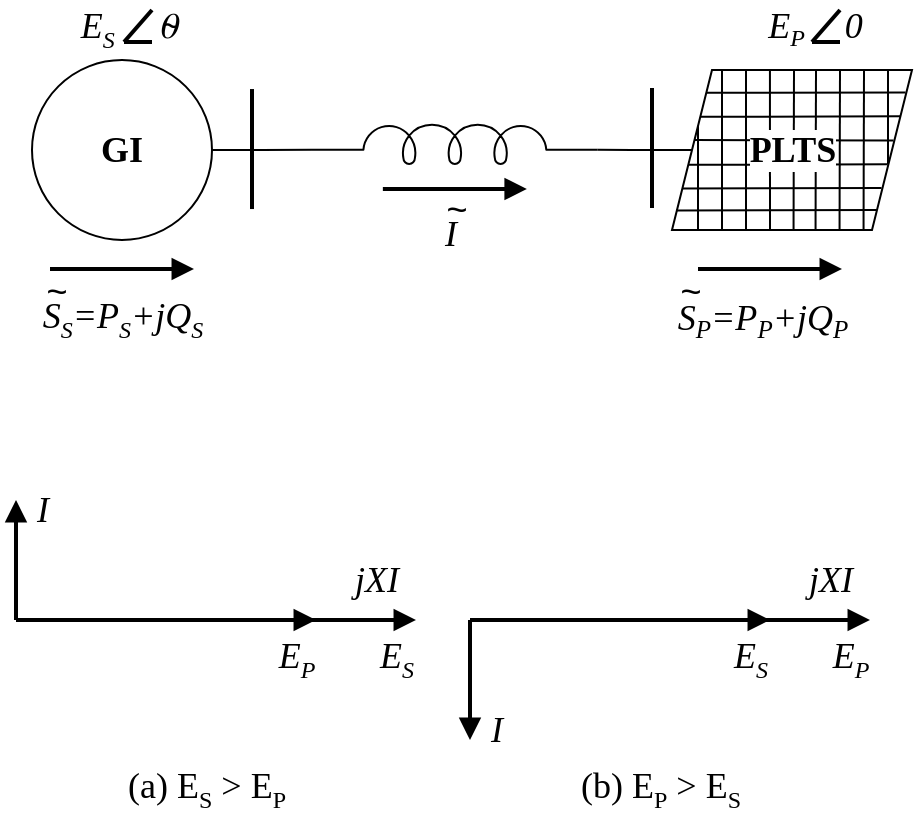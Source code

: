 <mxfile version="14.6.13" type="device"><diagram id="aN7lRzgVg91xiD-E5QHU" name="Page-1"><mxGraphModel dx="946" dy="640" grid="1" gridSize="10" guides="1" tooltips="1" connect="1" arrows="1" fold="1" page="1" pageScale="1" pageWidth="850" pageHeight="1100" math="0" shadow="0"><root><mxCell id="0"/><mxCell id="1" parent="0"/><mxCell id="f81DsE7QJg42vTaAS6lq-5" style="edgeStyle=orthogonalEdgeStyle;rounded=0;orthogonalLoop=1;jettySize=auto;html=1;entryX=0;entryY=0.645;entryDx=0;entryDy=0;entryPerimeter=0;endArrow=none;endFill=0;" parent="1" source="f81DsE7QJg42vTaAS6lq-1" target="f81DsE7QJg42vTaAS6lq-4" edge="1"><mxGeometry relative="1" as="geometry"/></mxCell><mxCell id="f81DsE7QJg42vTaAS6lq-1" value="&lt;b&gt;&lt;font style=&quot;font-size: 18px&quot;&gt;GI&lt;/font&gt;&lt;/b&gt;" style="ellipse;whiteSpace=wrap;html=1;aspect=fixed;fontFamily=Times New Roman;" parent="1" vertex="1"><mxGeometry x="208" y="120" width="90" height="90" as="geometry"/></mxCell><mxCell id="f81DsE7QJg42vTaAS6lq-6" style="edgeStyle=orthogonalEdgeStyle;rounded=0;orthogonalLoop=1;jettySize=auto;html=1;entryX=1;entryY=0.645;entryDx=0;entryDy=0;entryPerimeter=0;endArrow=none;endFill=0;exitX=0;exitY=0.5;exitDx=0;exitDy=0;" parent="1" source="f81DsE7QJg42vTaAS6lq-34" target="f81DsE7QJg42vTaAS6lq-4" edge="1"><mxGeometry relative="1" as="geometry"><mxPoint x="523.0" y="165.03" as="sourcePoint"/></mxGeometry></mxCell><mxCell id="f81DsE7QJg42vTaAS6lq-4" value="" style="pointerEvents=1;verticalLabelPosition=bottom;shadow=0;dashed=0;align=center;html=1;verticalAlign=top;shape=mxgraph.electrical.inductors.inductor_5;" parent="1" vertex="1"><mxGeometry x="348" y="152" width="142.86" height="20" as="geometry"/></mxCell><mxCell id="f81DsE7QJg42vTaAS6lq-7" value="" style="endArrow=none;html=1;strokeWidth=2;" parent="1" edge="1"><mxGeometry width="50" height="50" relative="1" as="geometry"><mxPoint x="318" y="194.52" as="sourcePoint"/><mxPoint x="318" y="134.52" as="targetPoint"/></mxGeometry></mxCell><mxCell id="f81DsE7QJg42vTaAS6lq-33" value="" style="group" parent="1" vertex="1" connectable="0"><mxGeometry x="528" y="125" width="120" height="80" as="geometry"/></mxCell><mxCell id="f81DsE7QJg42vTaAS6lq-34" value="" style="shape=parallelogram;perimeter=parallelogramPerimeter;whiteSpace=wrap;html=1;fixedSize=1;" parent="f81DsE7QJg42vTaAS6lq-33" vertex="1"><mxGeometry width="120" height="80" as="geometry"/></mxCell><mxCell id="f81DsE7QJg42vTaAS6lq-35" value="" style="endArrow=none;html=1;" parent="f81DsE7QJg42vTaAS6lq-33" edge="1"><mxGeometry x="-30" y="-8" width="50" height="50" as="geometry"><mxPoint x="13" y="28" as="sourcePoint"/><mxPoint x="13" y="80" as="targetPoint"/></mxGeometry></mxCell><mxCell id="f81DsE7QJg42vTaAS6lq-36" value="" style="endArrow=none;html=1;" parent="f81DsE7QJg42vTaAS6lq-33" edge="1"><mxGeometry x="-30" y="-8" width="50" height="50" as="geometry"><mxPoint x="25" as="sourcePoint"/><mxPoint x="25" y="80" as="targetPoint"/></mxGeometry></mxCell><mxCell id="f81DsE7QJg42vTaAS6lq-37" value="" style="endArrow=none;html=1;entryX=0;entryY=0;entryDx=0;entryDy=0;" parent="f81DsE7QJg42vTaAS6lq-33" edge="1"><mxGeometry x="-30" y="-11" width="50" height="50" as="geometry"><mxPoint x="37" as="sourcePoint"/><mxPoint x="37" y="80" as="targetPoint"/></mxGeometry></mxCell><mxCell id="f81DsE7QJg42vTaAS6lq-38" value="" style="endArrow=none;html=1;entryX=0;entryY=0;entryDx=0;entryDy=0;exitX=0.408;exitY=-0.006;exitDx=0;exitDy=0;exitPerimeter=0;" parent="f81DsE7QJg42vTaAS6lq-33" source="f81DsE7QJg42vTaAS6lq-34" edge="1"><mxGeometry x="-30" y="-15" width="50" height="50" as="geometry"><mxPoint x="49" y="-20" as="sourcePoint"/><mxPoint x="49" y="80" as="targetPoint"/></mxGeometry></mxCell><mxCell id="f81DsE7QJg42vTaAS6lq-39" value="" style="endArrow=none;html=1;entryX=0;entryY=0;entryDx=0;entryDy=0;exitX=0.973;exitY=0.14;exitDx=0;exitDy=0;exitPerimeter=0;" parent="f81DsE7QJg42vTaAS6lq-33" edge="1"><mxGeometry width="50" height="50" as="geometry"><mxPoint x="116.76" y="11.2" as="sourcePoint"/><mxPoint x="17.143" y="11.429" as="targetPoint"/></mxGeometry></mxCell><mxCell id="f81DsE7QJg42vTaAS6lq-40" value="" style="endArrow=none;html=1;entryX=0;entryY=0;entryDx=0;entryDy=0;exitX=0.954;exitY=0.277;exitDx=0;exitDy=0;exitPerimeter=0;" parent="f81DsE7QJg42vTaAS6lq-33" edge="1"><mxGeometry width="50" height="50" as="geometry"><mxPoint x="114.48" y="23.16" as="sourcePoint"/><mxPoint x="14.003" y="23.429" as="targetPoint"/></mxGeometry></mxCell><mxCell id="f81DsE7QJg42vTaAS6lq-41" value="" style="endArrow=none;html=1;exitX=0.973;exitY=0.14;exitDx=0;exitDy=0;exitPerimeter=0;" parent="f81DsE7QJg42vTaAS6lq-33" edge="1"><mxGeometry width="50" height="50" as="geometry"><mxPoint x="110.76" y="35.2" as="sourcePoint"/><mxPoint x="11" y="35" as="targetPoint"/></mxGeometry></mxCell><mxCell id="f81DsE7QJg42vTaAS6lq-42" value="" style="endArrow=none;html=1;entryX=0;entryY=0;entryDx=0;entryDy=0;exitX=0.907;exitY=0.552;exitDx=0;exitDy=0;exitPerimeter=0;" parent="f81DsE7QJg42vTaAS6lq-33" edge="1"><mxGeometry width="50" height="50" as="geometry"><mxPoint x="107.84" y="47.16" as="sourcePoint"/><mxPoint x="8.003" y="47.429" as="targetPoint"/></mxGeometry></mxCell><mxCell id="f81DsE7QJg42vTaAS6lq-43" value="" style="endArrow=none;html=1;entryX=0;entryY=0;entryDx=0;entryDy=0;exitX=0.973;exitY=0.14;exitDx=0;exitDy=0;exitPerimeter=0;" parent="f81DsE7QJg42vTaAS6lq-33" edge="1"><mxGeometry width="50" height="50" as="geometry"><mxPoint x="104.76" y="59.0" as="sourcePoint"/><mxPoint x="5.143" y="59.229" as="targetPoint"/></mxGeometry></mxCell><mxCell id="f81DsE7QJg42vTaAS6lq-44" value="" style="endArrow=none;html=1;entryX=0;entryY=0;entryDx=0;entryDy=0;exitX=0.954;exitY=0.277;exitDx=0;exitDy=0;exitPerimeter=0;" parent="f81DsE7QJg42vTaAS6lq-33" edge="1"><mxGeometry width="50" height="50" as="geometry"><mxPoint x="102.48" y="69.96" as="sourcePoint"/><mxPoint x="2.003" y="70.229" as="targetPoint"/></mxGeometry></mxCell><mxCell id="f81DsE7QJg42vTaAS6lq-45" value="" style="endArrow=none;html=1;entryX=0;entryY=0;entryDx=0;entryDy=0;" parent="f81DsE7QJg42vTaAS6lq-33" edge="1"><mxGeometry x="29.77" y="-3" width="50" height="50" as="geometry"><mxPoint x="61" as="sourcePoint"/><mxPoint x="60.77" y="80" as="targetPoint"/></mxGeometry></mxCell><mxCell id="f81DsE7QJg42vTaAS6lq-46" value="" style="endArrow=none;html=1;entryX=0;entryY=0;entryDx=0;entryDy=0;" parent="f81DsE7QJg42vTaAS6lq-33" edge="1"><mxGeometry x="28.77" y="-6" width="50" height="50" as="geometry"><mxPoint x="72" as="sourcePoint"/><mxPoint x="71.77" y="80" as="targetPoint"/></mxGeometry></mxCell><mxCell id="f81DsE7QJg42vTaAS6lq-47" value="" style="endArrow=none;html=1;" parent="f81DsE7QJg42vTaAS6lq-33" edge="1"><mxGeometry x="28.77" y="-8" width="50" height="50" as="geometry"><mxPoint x="84" as="sourcePoint"/><mxPoint x="83.77" y="80" as="targetPoint"/></mxGeometry></mxCell><mxCell id="f81DsE7QJg42vTaAS6lq-48" value="" style="endArrow=none;html=1;entryX=0;entryY=0;entryDx=0;entryDy=0;" parent="f81DsE7QJg42vTaAS6lq-33" edge="1"><mxGeometry x="28.77" y="-11" width="50" height="50" as="geometry"><mxPoint x="96" as="sourcePoint"/><mxPoint x="95.77" y="80" as="targetPoint"/></mxGeometry></mxCell><mxCell id="f81DsE7QJg42vTaAS6lq-49" value="" style="endArrow=none;html=1;exitX=0.9;exitY=0;exitDx=0;exitDy=0;exitPerimeter=0;" parent="f81DsE7QJg42vTaAS6lq-33" source="f81DsE7QJg42vTaAS6lq-34" edge="1"><mxGeometry x="28.77" y="2" width="50" height="50" as="geometry"><mxPoint x="108" y="10" as="sourcePoint"/><mxPoint x="108" y="47" as="targetPoint"/></mxGeometry></mxCell><mxCell id="f81DsE7QJg42vTaAS6lq-50" value="PLTS" style="text;html=1;align=center;verticalAlign=middle;resizable=0;points=[];autosize=1;strokeColor=none;fontSize=18;fontStyle=1;labelBackgroundColor=#ffffff;fontFamily=Times New Roman;" parent="f81DsE7QJg42vTaAS6lq-33" vertex="1"><mxGeometry x="30" y="25" width="60" height="30" as="geometry"/></mxCell><mxCell id="f81DsE7QJg42vTaAS6lq-51" value="" style="endArrow=none;html=1;strokeWidth=2;" parent="1" edge="1"><mxGeometry width="50" height="50" relative="1" as="geometry"><mxPoint x="518" y="194" as="sourcePoint"/><mxPoint x="518" y="134" as="targetPoint"/></mxGeometry></mxCell><mxCell id="f81DsE7QJg42vTaAS6lq-52" value="E&lt;sub&gt;&lt;font style=&quot;font-size: 12px&quot;&gt;S&amp;nbsp;&amp;nbsp;&lt;/font&gt;&lt;/sub&gt;&lt;sub&gt;&amp;nbsp; &amp;nbsp;&amp;nbsp;&lt;/sub&gt;⍬&lt;sub&gt;&amp;nbsp;&amp;nbsp;&lt;/sub&gt;" style="text;html=1;align=center;verticalAlign=middle;resizable=0;points=[];autosize=1;strokeColor=none;fontSize=18;fontStyle=2;fontFamily=Times New Roman;" parent="1" vertex="1"><mxGeometry x="225" y="90" width="70" height="30" as="geometry"/></mxCell><mxCell id="f81DsE7QJg42vTaAS6lq-55" value="" style="group" parent="1" vertex="1" connectable="0"><mxGeometry x="254" y="95" width="14" height="16" as="geometry"/></mxCell><mxCell id="f81DsE7QJg42vTaAS6lq-53" value="" style="endArrow=none;html=1;fontSize=18;strokeWidth=2;" parent="f81DsE7QJg42vTaAS6lq-55" edge="1"><mxGeometry width="50" height="50" relative="1" as="geometry"><mxPoint y="16" as="sourcePoint"/><mxPoint x="14" as="targetPoint"/></mxGeometry></mxCell><mxCell id="f81DsE7QJg42vTaAS6lq-54" value="" style="endArrow=none;html=1;fontSize=18;strokeWidth=2;" parent="f81DsE7QJg42vTaAS6lq-55" edge="1"><mxGeometry width="50" height="50" relative="1" as="geometry"><mxPoint y="16" as="sourcePoint"/><mxPoint x="14" y="16" as="targetPoint"/></mxGeometry></mxCell><mxCell id="f81DsE7QJg42vTaAS6lq-56" value="E&lt;sub&gt;&lt;font style=&quot;font-size: 12px&quot;&gt;P&amp;nbsp;&amp;nbsp;&lt;/font&gt;&lt;span style=&quot;font-size: 14px&quot;&gt;&amp;nbsp; &amp;nbsp; &lt;/span&gt;&lt;/sub&gt;&lt;span style=&quot;font-size: 18px&quot;&gt;0&lt;/span&gt;&lt;sub&gt;&amp;nbsp;&amp;nbsp;&lt;/sub&gt;" style="text;html=1;align=center;verticalAlign=middle;resizable=0;points=[];autosize=1;strokeColor=none;fontSize=18;fontStyle=2;fontFamily=Times New Roman;" parent="1" vertex="1"><mxGeometry x="568" y="90.0" width="70" height="30" as="geometry"/></mxCell><mxCell id="f81DsE7QJg42vTaAS6lq-57" value="" style="group" parent="1" vertex="1" connectable="0"><mxGeometry x="598" y="95" width="14" height="16" as="geometry"/></mxCell><mxCell id="f81DsE7QJg42vTaAS6lq-58" value="" style="endArrow=none;html=1;fontSize=18;strokeWidth=2;" parent="f81DsE7QJg42vTaAS6lq-57" edge="1"><mxGeometry width="50" height="50" relative="1" as="geometry"><mxPoint y="16" as="sourcePoint"/><mxPoint x="14" as="targetPoint"/></mxGeometry></mxCell><mxCell id="f81DsE7QJg42vTaAS6lq-59" value="" style="endArrow=none;html=1;fontSize=18;strokeWidth=2;" parent="f81DsE7QJg42vTaAS6lq-57" edge="1"><mxGeometry width="50" height="50" relative="1" as="geometry"><mxPoint y="16" as="sourcePoint"/><mxPoint x="14" y="16" as="targetPoint"/></mxGeometry></mxCell><mxCell id="f81DsE7QJg42vTaAS6lq-60" value="" style="endArrow=block;html=1;fontSize=18;strokeWidth=2;endFill=1;" parent="1" edge="1"><mxGeometry width="50" height="50" relative="1" as="geometry"><mxPoint x="217" y="224.52" as="sourcePoint"/><mxPoint x="289" y="224.52" as="targetPoint"/></mxGeometry></mxCell><mxCell id="f81DsE7QJg42vTaAS6lq-61" value="" style="endArrow=block;html=1;fontSize=18;strokeWidth=2;endFill=1;" parent="1" edge="1"><mxGeometry width="50" height="50" relative="1" as="geometry"><mxPoint x="541" y="224.52" as="sourcePoint"/><mxPoint x="613" y="224.52" as="targetPoint"/></mxGeometry></mxCell><mxCell id="f81DsE7QJg42vTaAS6lq-62" value="" style="endArrow=block;html=1;fontSize=18;strokeWidth=2;endFill=1;" parent="1" edge="1"><mxGeometry width="50" height="50" relative="1" as="geometry"><mxPoint x="383.43" y="184.52" as="sourcePoint"/><mxPoint x="455.43" y="184.52" as="targetPoint"/></mxGeometry></mxCell><mxCell id="f81DsE7QJg42vTaAS6lq-63" value="&lt;i&gt;I&lt;/i&gt;" style="text;html=1;align=center;verticalAlign=middle;resizable=0;points=[];autosize=1;strokeColor=none;fontSize=18;fontFamily=Times New Roman;" parent="1" vertex="1"><mxGeometry x="407" y="191.52" width="20" height="30" as="geometry"/></mxCell><mxCell id="f81DsE7QJg42vTaAS6lq-64" value="~" style="text;html=1;align=center;verticalAlign=middle;resizable=0;points=[];autosize=1;strokeColor=none;fontSize=18;" parent="1" vertex="1"><mxGeometry x="405" y="180.0" width="30" height="30" as="geometry"/></mxCell><mxCell id="f81DsE7QJg42vTaAS6lq-65" value="&lt;i&gt;S&lt;sub&gt;&lt;font style=&quot;font-size: 12px&quot;&gt;S&lt;/font&gt;&lt;/sub&gt;=P&lt;sub&gt;&lt;font style=&quot;font-size: 12px&quot;&gt;S&lt;/font&gt;&lt;/sub&gt;+jQ&lt;sub&gt;&lt;font style=&quot;font-size: 12px&quot;&gt;S&lt;/font&gt;&lt;/sub&gt;&lt;/i&gt;" style="text;html=1;align=center;verticalAlign=middle;resizable=0;points=[];autosize=1;strokeColor=none;fontSize=18;fontFamily=Times New Roman;" parent="1" vertex="1"><mxGeometry x="203" y="234.52" width="100" height="30" as="geometry"/></mxCell><mxCell id="f81DsE7QJg42vTaAS6lq-66" value="~" style="text;html=1;align=center;verticalAlign=middle;resizable=0;points=[];autosize=1;strokeColor=none;fontSize=18;" parent="1" vertex="1"><mxGeometry x="205" y="220.52" width="30" height="30" as="geometry"/></mxCell><mxCell id="f81DsE7QJg42vTaAS6lq-68" value="&lt;i&gt;S&lt;span style=&quot;font-size: 15px&quot;&gt;&lt;sub&gt;P&lt;/sub&gt;&lt;/span&gt;=P&lt;span style=&quot;font-size: 15px&quot;&gt;&lt;sub&gt;P&lt;/sub&gt;&lt;/span&gt;+jQ&lt;span style=&quot;font-size: 15px&quot;&gt;&lt;sub&gt;P&lt;/sub&gt;&lt;/span&gt;&lt;/i&gt;" style="text;html=1;align=center;verticalAlign=middle;resizable=0;points=[];autosize=1;strokeColor=none;fontSize=18;fontFamily=Times New Roman;" parent="1" vertex="1"><mxGeometry x="523" y="234.52" width="100" height="30" as="geometry"/></mxCell><mxCell id="f81DsE7QJg42vTaAS6lq-69" value="~" style="text;html=1;align=center;verticalAlign=middle;resizable=0;points=[];autosize=1;strokeColor=none;fontSize=18;" parent="1" vertex="1"><mxGeometry x="522" y="220.52" width="30" height="30" as="geometry"/></mxCell><mxCell id="rcXa8FxErMfRGTUry3go-1" value="" style="endArrow=block;html=1;endFill=1;strokeWidth=2;" edge="1" parent="1"><mxGeometry width="50" height="50" relative="1" as="geometry"><mxPoint x="200" y="400" as="sourcePoint"/><mxPoint x="200" y="340" as="targetPoint"/></mxGeometry></mxCell><mxCell id="rcXa8FxErMfRGTUry3go-2" value="" style="endArrow=block;html=1;endFill=1;strokeWidth=2;" edge="1" parent="1"><mxGeometry width="50" height="50" relative="1" as="geometry"><mxPoint x="240" y="400" as="sourcePoint"/><mxPoint x="400" y="400" as="targetPoint"/></mxGeometry></mxCell><mxCell id="rcXa8FxErMfRGTUry3go-3" value="&lt;i style=&quot;font-size: 18px;&quot;&gt;jXI&lt;/i&gt;" style="text;html=1;align=center;verticalAlign=middle;resizable=0;points=[];autosize=1;strokeColor=none;fontFamily=Times New Roman;fontSize=18;" vertex="1" parent="1"><mxGeometry x="360" y="365" width="40" height="30" as="geometry"/></mxCell><mxCell id="rcXa8FxErMfRGTUry3go-4" value="" style="endArrow=block;html=1;endFill=1;strokeWidth=2;" edge="1" parent="1"><mxGeometry width="50" height="50" relative="1" as="geometry"><mxPoint x="200" y="400" as="sourcePoint"/><mxPoint x="350" y="400" as="targetPoint"/></mxGeometry></mxCell><mxCell id="rcXa8FxErMfRGTUry3go-5" value="&lt;i&gt;E&lt;sub&gt;&lt;font style=&quot;font-size: 12px&quot;&gt;P&lt;/font&gt;&lt;/sub&gt;&lt;/i&gt;" style="text;html=1;align=center;verticalAlign=middle;resizable=0;points=[];autosize=1;strokeColor=none;fontFamily=Times New Roman;fontSize=18;" vertex="1" parent="1"><mxGeometry x="325" y="405" width="30" height="30" as="geometry"/></mxCell><mxCell id="rcXa8FxErMfRGTUry3go-6" value="&lt;i&gt;E&lt;sub&gt;&lt;font style=&quot;font-size: 12px&quot;&gt;S&lt;/font&gt;&lt;/sub&gt;&lt;/i&gt;" style="text;html=1;align=center;verticalAlign=middle;resizable=0;points=[];autosize=1;strokeColor=none;fontFamily=Times New Roman;fontSize=18;" vertex="1" parent="1"><mxGeometry x="375" y="405" width="30" height="30" as="geometry"/></mxCell><mxCell id="rcXa8FxErMfRGTUry3go-7" value="&lt;i&gt;I&lt;/i&gt;" style="text;html=1;align=center;verticalAlign=middle;resizable=0;points=[];autosize=1;strokeColor=none;fontSize=18;fontFamily=Times New Roman;" vertex="1" parent="1"><mxGeometry x="203" y="330" width="20" height="30" as="geometry"/></mxCell><mxCell id="rcXa8FxErMfRGTUry3go-8" value="(a) E&lt;sub&gt;&lt;font style=&quot;font-size: 12px&quot;&gt;S&lt;/font&gt;&lt;/sub&gt; &amp;gt; E&lt;sub&gt;&lt;font style=&quot;font-size: 12px&quot;&gt;P&lt;/font&gt;&lt;/sub&gt;" style="text;html=1;align=center;verticalAlign=middle;resizable=0;points=[];autosize=1;strokeColor=none;fontSize=18;fontFamily=Times New Roman;" vertex="1" parent="1"><mxGeometry x="250" y="470" width="90" height="30" as="geometry"/></mxCell><mxCell id="rcXa8FxErMfRGTUry3go-9" value="" style="endArrow=none;html=1;endFill=0;strokeWidth=2;startArrow=block;startFill=1;" edge="1" parent="1"><mxGeometry width="50" height="50" relative="1" as="geometry"><mxPoint x="427" y="460" as="sourcePoint"/><mxPoint x="427" y="400" as="targetPoint"/></mxGeometry></mxCell><mxCell id="rcXa8FxErMfRGTUry3go-10" value="" style="endArrow=block;html=1;endFill=1;strokeWidth=2;" edge="1" parent="1"><mxGeometry width="50" height="50" relative="1" as="geometry"><mxPoint x="467" y="400" as="sourcePoint"/><mxPoint x="627" y="400" as="targetPoint"/></mxGeometry></mxCell><mxCell id="rcXa8FxErMfRGTUry3go-11" value="&lt;i style=&quot;font-size: 18px;&quot;&gt;jXI&lt;/i&gt;" style="text;html=1;align=center;verticalAlign=middle;resizable=0;points=[];autosize=1;strokeColor=none;fontFamily=Times New Roman;fontSize=18;" vertex="1" parent="1"><mxGeometry x="587" y="365" width="40" height="30" as="geometry"/></mxCell><mxCell id="rcXa8FxErMfRGTUry3go-12" value="" style="endArrow=block;html=1;endFill=1;strokeWidth=2;" edge="1" parent="1"><mxGeometry width="50" height="50" relative="1" as="geometry"><mxPoint x="427" y="400" as="sourcePoint"/><mxPoint x="577" y="400" as="targetPoint"/></mxGeometry></mxCell><mxCell id="rcXa8FxErMfRGTUry3go-13" value="&lt;i&gt;E&lt;sub&gt;&lt;font style=&quot;font-size: 12px&quot;&gt;S&lt;/font&gt;&lt;/sub&gt;&lt;/i&gt;" style="text;html=1;align=center;verticalAlign=middle;resizable=0;points=[];autosize=1;strokeColor=none;fontFamily=Times New Roman;fontSize=18;" vertex="1" parent="1"><mxGeometry x="552" y="405" width="30" height="30" as="geometry"/></mxCell><mxCell id="rcXa8FxErMfRGTUry3go-14" value="&lt;i&gt;E&lt;sub&gt;&lt;font style=&quot;font-size: 12px&quot;&gt;P&lt;/font&gt;&lt;/sub&gt;&lt;/i&gt;" style="text;html=1;align=center;verticalAlign=middle;resizable=0;points=[];autosize=1;strokeColor=none;fontFamily=Times New Roman;fontSize=18;" vertex="1" parent="1"><mxGeometry x="602" y="405" width="30" height="30" as="geometry"/></mxCell><mxCell id="rcXa8FxErMfRGTUry3go-15" value="&lt;i&gt;I&lt;/i&gt;" style="text;html=1;align=center;verticalAlign=middle;resizable=0;points=[];autosize=1;strokeColor=none;fontSize=18;fontFamily=Times New Roman;" vertex="1" parent="1"><mxGeometry x="430" y="440" width="20" height="30" as="geometry"/></mxCell><mxCell id="rcXa8FxErMfRGTUry3go-16" value="(b) E&lt;sub&gt;&lt;font style=&quot;font-size: 12px&quot;&gt;P&lt;/font&gt;&lt;/sub&gt;&amp;nbsp;&amp;gt; E&lt;sub&gt;&lt;font style=&quot;font-size: 12px&quot;&gt;S&lt;/font&gt;&lt;/sub&gt;" style="text;html=1;align=center;verticalAlign=middle;resizable=0;points=[];autosize=1;strokeColor=none;fontSize=18;fontFamily=Times New Roman;" vertex="1" parent="1"><mxGeometry x="472" y="470" width="100" height="30" as="geometry"/></mxCell></root></mxGraphModel></diagram></mxfile>